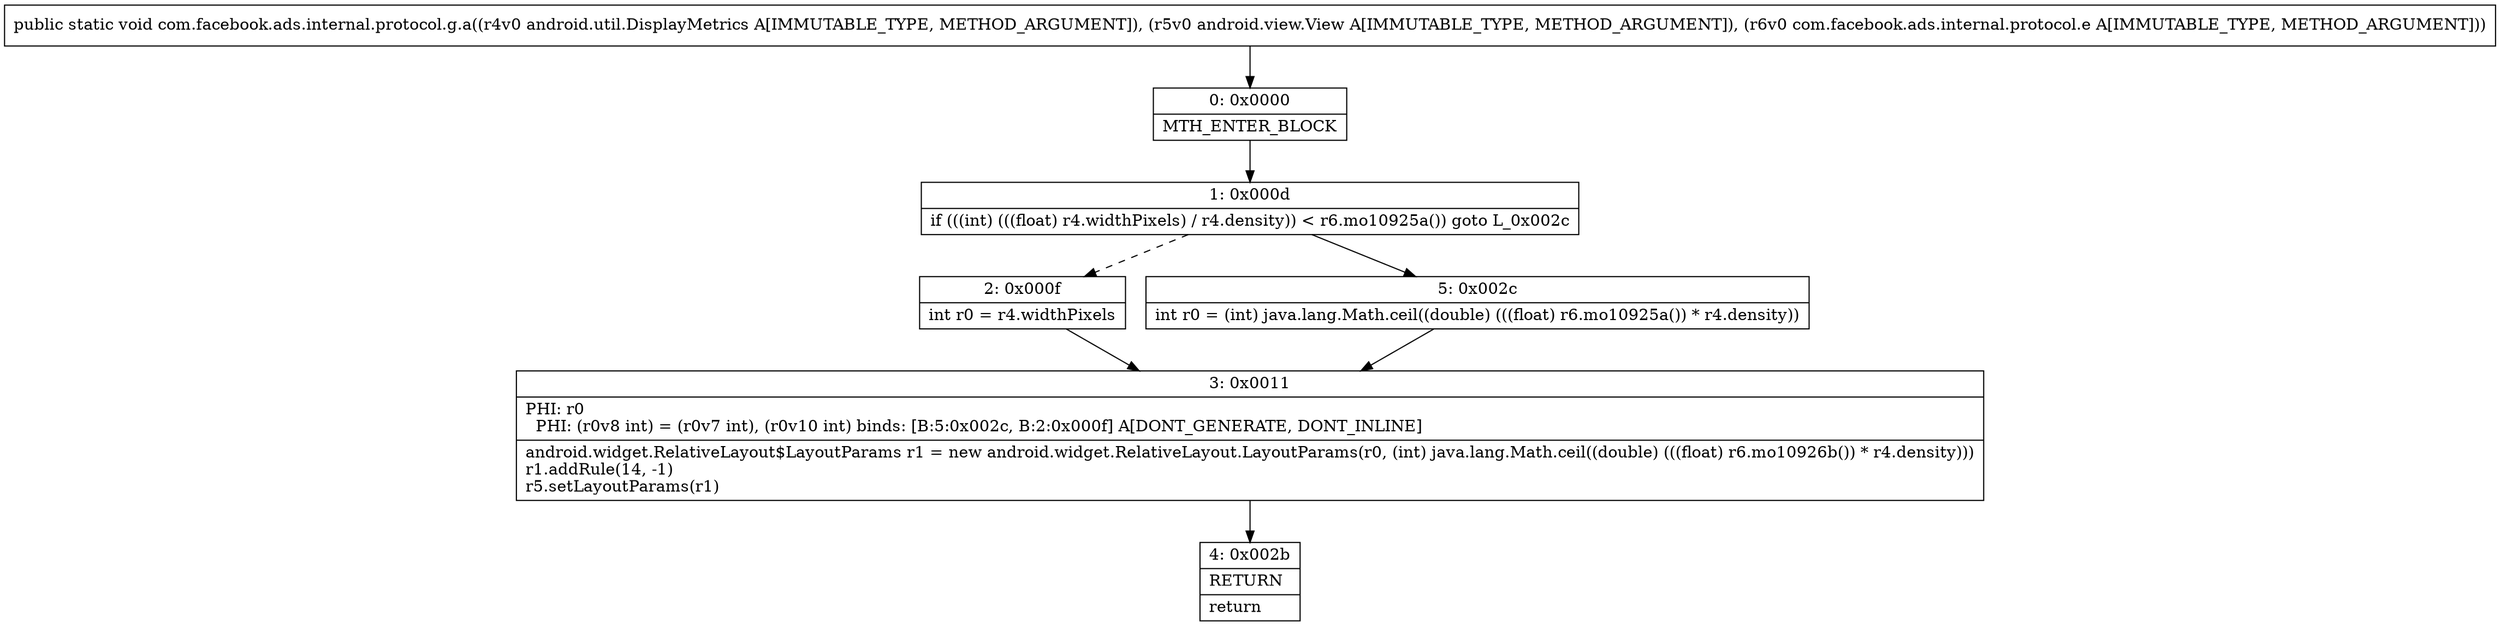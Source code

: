 digraph "CFG forcom.facebook.ads.internal.protocol.g.a(Landroid\/util\/DisplayMetrics;Landroid\/view\/View;Lcom\/facebook\/ads\/internal\/protocol\/e;)V" {
Node_0 [shape=record,label="{0\:\ 0x0000|MTH_ENTER_BLOCK\l}"];
Node_1 [shape=record,label="{1\:\ 0x000d|if (((int) (((float) r4.widthPixels) \/ r4.density)) \< r6.mo10925a()) goto L_0x002c\l}"];
Node_2 [shape=record,label="{2\:\ 0x000f|int r0 = r4.widthPixels\l}"];
Node_3 [shape=record,label="{3\:\ 0x0011|PHI: r0 \l  PHI: (r0v8 int) = (r0v7 int), (r0v10 int) binds: [B:5:0x002c, B:2:0x000f] A[DONT_GENERATE, DONT_INLINE]\l|android.widget.RelativeLayout$LayoutParams r1 = new android.widget.RelativeLayout.LayoutParams(r0, (int) java.lang.Math.ceil((double) (((float) r6.mo10926b()) * r4.density)))\lr1.addRule(14, \-1)\lr5.setLayoutParams(r1)\l}"];
Node_4 [shape=record,label="{4\:\ 0x002b|RETURN\l|return\l}"];
Node_5 [shape=record,label="{5\:\ 0x002c|int r0 = (int) java.lang.Math.ceil((double) (((float) r6.mo10925a()) * r4.density))\l}"];
MethodNode[shape=record,label="{public static void com.facebook.ads.internal.protocol.g.a((r4v0 android.util.DisplayMetrics A[IMMUTABLE_TYPE, METHOD_ARGUMENT]), (r5v0 android.view.View A[IMMUTABLE_TYPE, METHOD_ARGUMENT]), (r6v0 com.facebook.ads.internal.protocol.e A[IMMUTABLE_TYPE, METHOD_ARGUMENT])) }"];
MethodNode -> Node_0;
Node_0 -> Node_1;
Node_1 -> Node_2[style=dashed];
Node_1 -> Node_5;
Node_2 -> Node_3;
Node_3 -> Node_4;
Node_5 -> Node_3;
}

